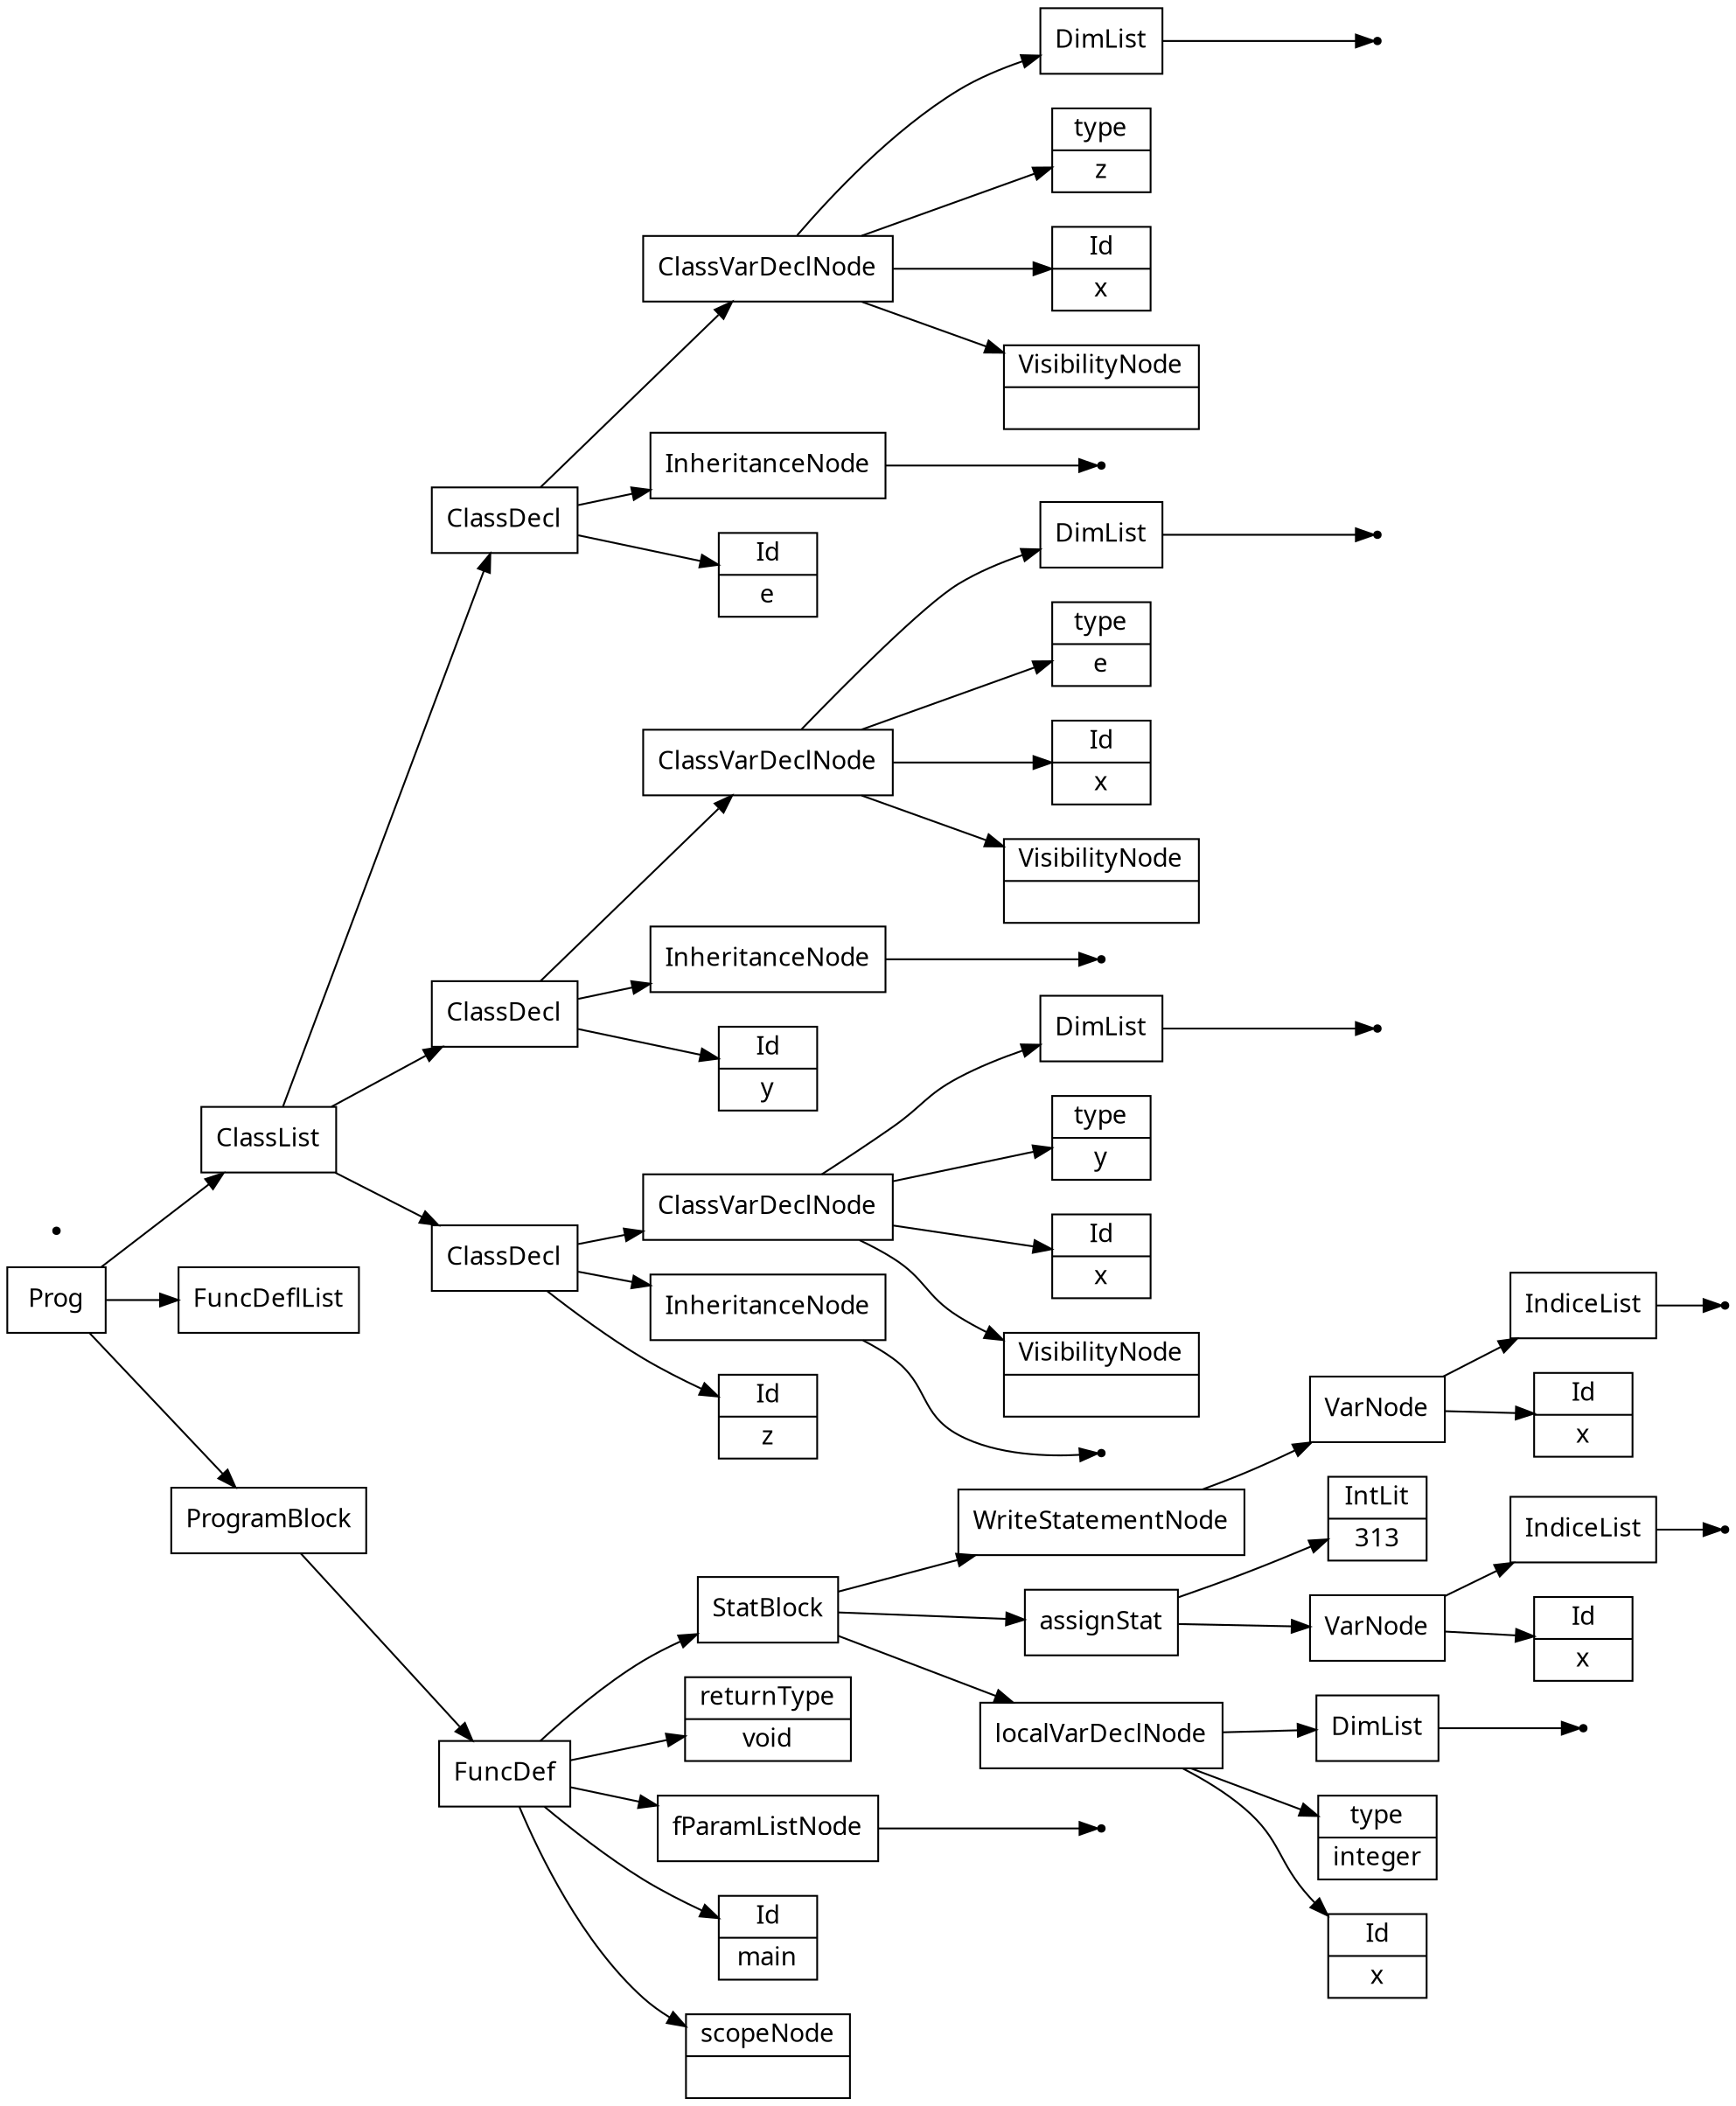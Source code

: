 digraph AST {
node [shape=record];
 node [fontname=Sans];charset="UTF-8" splines=true splines=spline rankdir =LR ordering="out"
0[label="Id|z"];
none2[shape="point"];
3[label="InheritanceNode"];
3->none2;
4[label="VisibilityNode|"];
5[label="Id|x"];
6[label="type|y"];
none8[shape="point"];
9[label="DimList"];
9->none8;
10[label="ClassVarDeclNode"];
10->9;
10->6;
10->5;
10->4;
11[label="ClassDecl"];
11->10;
11->3;
11->0;
12[label="Id|y"];
none14[shape="point"];
15[label="InheritanceNode"];
15->none14;
16[label="VisibilityNode|"];
17[label="Id|x"];
18[label="type|e"];
none20[shape="point"];
21[label="DimList"];
21->none20;
22[label="ClassVarDeclNode"];
22->21;
22->18;
22->17;
22->16;
23[label="ClassDecl"];
23->22;
23->15;
23->12;
24[label="Id|e"];
none26[shape="point"];
27[label="InheritanceNode"];
27->none26;
28[label="VisibilityNode|"];
29[label="Id|x"];
30[label="type|z"];
none32[shape="point"];
33[label="DimList"];
33->none32;
34[label="ClassVarDeclNode"];
34->33;
34->30;
34->29;
34->28;
35[label="ClassDecl"];
35->34;
35->27;
35->24;
37[label="scopeNode| "];
none39[shape="point"];
40[label="fParamListNode"];
40->none39;
41[label="returnType|void"];
43[label="Id|x"];
44[label="type|integer"];
none46[shape="point"];
47[label="DimList"];
47->none46;
48[label="localVarDeclNode"];
48->47;
48->44;
48->43;
49[label="Id|x"];
none51[shape="point"];
52[label="IndiceList"];
52->none51;
53[label="VarNode"];
53->52;
53->49;
54[label="IntLit|313"];
55[label="assignStat"];
55->54;
55->53;
56[label="Id|x"];
none58[shape="point"];
59[label="IndiceList"];
59->none58;
60[label="VarNode"];
60->59;
60->56;
61[label="WriteStatementNode"];
61->60;
62[label="StatBlock"];
62->61;
62->55;
62->48;
63[label="FuncDef"];
36[label="Id|main"];
63->62;
63->41;
63->40;
63->36;
63->37;
64[label="ClassList"];
65[label="FuncDeflList"];
66[label="Prog"];
67[label="ProgramBlock"];
67->63;
64->35;
64->23;
64->11;
none68[shape="point"];
66->64;
66->65;
66->67;
}
